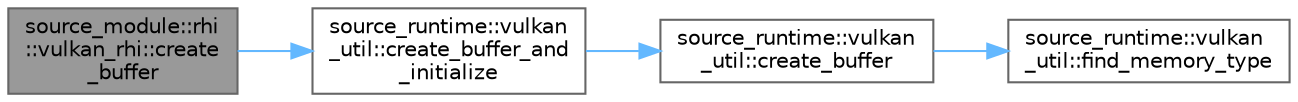 digraph "source_module::rhi::vulkan_rhi::create_buffer"
{
 // LATEX_PDF_SIZE
  bgcolor="transparent";
  edge [fontname=Helvetica,fontsize=10,labelfontname=Helvetica,labelfontsize=10];
  node [fontname=Helvetica,fontsize=10,shape=box,height=0.2,width=0.4];
  rankdir="LR";
  Node1 [id="Node000001",label="source_module::rhi\l::vulkan_rhi::create\l_buffer",height=0.2,width=0.4,color="gray40", fillcolor="grey60", style="filled", fontcolor="black",tooltip=" "];
  Node1 -> Node2 [id="edge1_Node000001_Node000002",color="steelblue1",style="solid",tooltip=" "];
  Node2 [id="Node000002",label="source_runtime::vulkan\l_util::create_buffer_and\l_initialize",height=0.2,width=0.4,color="grey40", fillcolor="white", style="filled",URL="$classsource__runtime_1_1vulkan__util.html#a9979bacd7e03944f7aa9168de23497fc",tooltip=" "];
  Node2 -> Node3 [id="edge2_Node000002_Node000003",color="steelblue1",style="solid",tooltip=" "];
  Node3 [id="Node000003",label="source_runtime::vulkan\l_util::create_buffer",height=0.2,width=0.4,color="grey40", fillcolor="white", style="filled",URL="$classsource__runtime_1_1vulkan__util.html#aa17ec3b828459f2e13b927379d971473",tooltip=" "];
  Node3 -> Node4 [id="edge3_Node000003_Node000004",color="steelblue1",style="solid",tooltip=" "];
  Node4 [id="Node000004",label="source_runtime::vulkan\l_util::find_memory_type",height=0.2,width=0.4,color="grey40", fillcolor="white", style="filled",URL="$classsource__runtime_1_1vulkan__util.html#ae200dfab0b20d5b3c55010ec1ee1180a",tooltip=" "];
}
